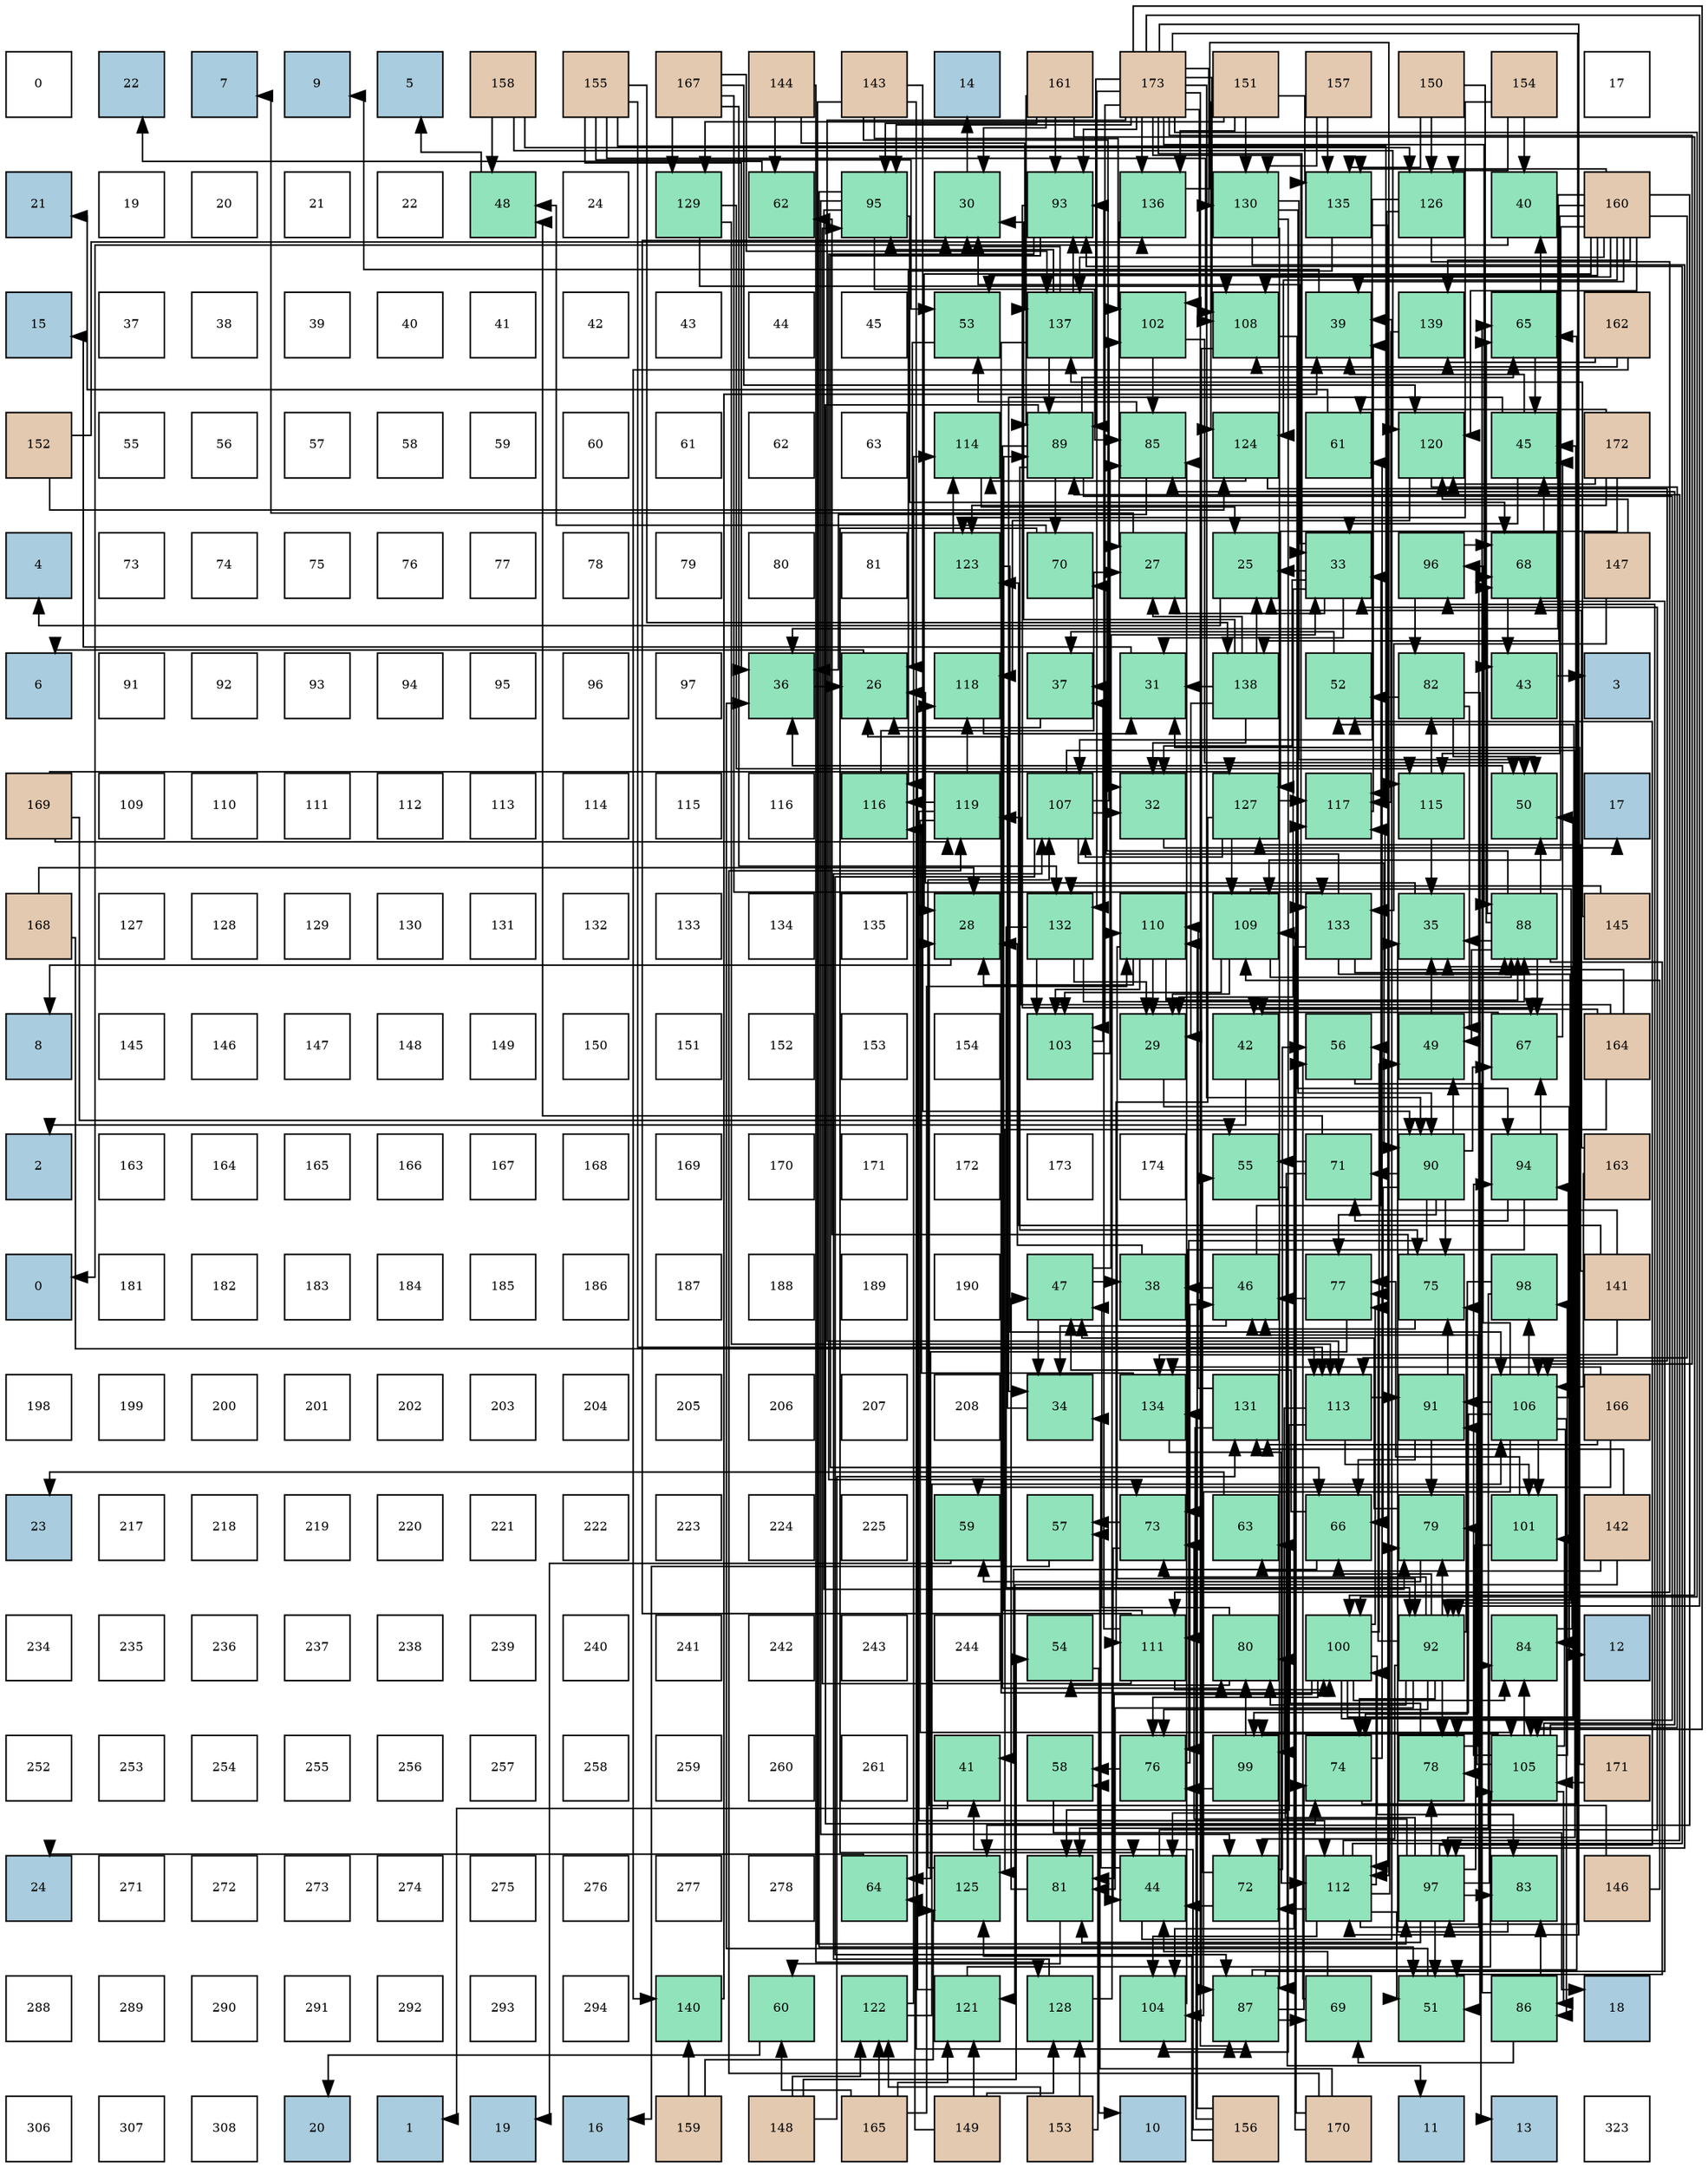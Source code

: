 digraph layout{
 rankdir=TB;
 splines=ortho;
 node [style=filled shape=square fixedsize=true width=0.6];
0[label="0", fontsize=8, fillcolor="#ffffff"];
1[label="22", fontsize=8, fillcolor="#a9ccde"];
2[label="7", fontsize=8, fillcolor="#a9ccde"];
3[label="9", fontsize=8, fillcolor="#a9ccde"];
4[label="5", fontsize=8, fillcolor="#a9ccde"];
5[label="158", fontsize=8, fillcolor="#e3c9af"];
6[label="155", fontsize=8, fillcolor="#e3c9af"];
7[label="167", fontsize=8, fillcolor="#e3c9af"];
8[label="144", fontsize=8, fillcolor="#e3c9af"];
9[label="143", fontsize=8, fillcolor="#e3c9af"];
10[label="14", fontsize=8, fillcolor="#a9ccde"];
11[label="161", fontsize=8, fillcolor="#e3c9af"];
12[label="173", fontsize=8, fillcolor="#e3c9af"];
13[label="151", fontsize=8, fillcolor="#e3c9af"];
14[label="157", fontsize=8, fillcolor="#e3c9af"];
15[label="150", fontsize=8, fillcolor="#e3c9af"];
16[label="154", fontsize=8, fillcolor="#e3c9af"];
17[label="17", fontsize=8, fillcolor="#ffffff"];
18[label="21", fontsize=8, fillcolor="#a9ccde"];
19[label="19", fontsize=8, fillcolor="#ffffff"];
20[label="20", fontsize=8, fillcolor="#ffffff"];
21[label="21", fontsize=8, fillcolor="#ffffff"];
22[label="22", fontsize=8, fillcolor="#ffffff"];
23[label="48", fontsize=8, fillcolor="#91e3bb"];
24[label="24", fontsize=8, fillcolor="#ffffff"];
25[label="129", fontsize=8, fillcolor="#91e3bb"];
26[label="62", fontsize=8, fillcolor="#91e3bb"];
27[label="95", fontsize=8, fillcolor="#91e3bb"];
28[label="30", fontsize=8, fillcolor="#91e3bb"];
29[label="93", fontsize=8, fillcolor="#91e3bb"];
30[label="136", fontsize=8, fillcolor="#91e3bb"];
31[label="130", fontsize=8, fillcolor="#91e3bb"];
32[label="135", fontsize=8, fillcolor="#91e3bb"];
33[label="126", fontsize=8, fillcolor="#91e3bb"];
34[label="40", fontsize=8, fillcolor="#91e3bb"];
35[label="160", fontsize=8, fillcolor="#e3c9af"];
36[label="15", fontsize=8, fillcolor="#a9ccde"];
37[label="37", fontsize=8, fillcolor="#ffffff"];
38[label="38", fontsize=8, fillcolor="#ffffff"];
39[label="39", fontsize=8, fillcolor="#ffffff"];
40[label="40", fontsize=8, fillcolor="#ffffff"];
41[label="41", fontsize=8, fillcolor="#ffffff"];
42[label="42", fontsize=8, fillcolor="#ffffff"];
43[label="43", fontsize=8, fillcolor="#ffffff"];
44[label="44", fontsize=8, fillcolor="#ffffff"];
45[label="45", fontsize=8, fillcolor="#ffffff"];
46[label="53", fontsize=8, fillcolor="#91e3bb"];
47[label="137", fontsize=8, fillcolor="#91e3bb"];
48[label="102", fontsize=8, fillcolor="#91e3bb"];
49[label="108", fontsize=8, fillcolor="#91e3bb"];
50[label="39", fontsize=8, fillcolor="#91e3bb"];
51[label="139", fontsize=8, fillcolor="#91e3bb"];
52[label="65", fontsize=8, fillcolor="#91e3bb"];
53[label="162", fontsize=8, fillcolor="#e3c9af"];
54[label="152", fontsize=8, fillcolor="#e3c9af"];
55[label="55", fontsize=8, fillcolor="#ffffff"];
56[label="56", fontsize=8, fillcolor="#ffffff"];
57[label="57", fontsize=8, fillcolor="#ffffff"];
58[label="58", fontsize=8, fillcolor="#ffffff"];
59[label="59", fontsize=8, fillcolor="#ffffff"];
60[label="60", fontsize=8, fillcolor="#ffffff"];
61[label="61", fontsize=8, fillcolor="#ffffff"];
62[label="62", fontsize=8, fillcolor="#ffffff"];
63[label="63", fontsize=8, fillcolor="#ffffff"];
64[label="114", fontsize=8, fillcolor="#91e3bb"];
65[label="89", fontsize=8, fillcolor="#91e3bb"];
66[label="85", fontsize=8, fillcolor="#91e3bb"];
67[label="124", fontsize=8, fillcolor="#91e3bb"];
68[label="61", fontsize=8, fillcolor="#91e3bb"];
69[label="120", fontsize=8, fillcolor="#91e3bb"];
70[label="45", fontsize=8, fillcolor="#91e3bb"];
71[label="172", fontsize=8, fillcolor="#e3c9af"];
72[label="4", fontsize=8, fillcolor="#a9ccde"];
73[label="73", fontsize=8, fillcolor="#ffffff"];
74[label="74", fontsize=8, fillcolor="#ffffff"];
75[label="75", fontsize=8, fillcolor="#ffffff"];
76[label="76", fontsize=8, fillcolor="#ffffff"];
77[label="77", fontsize=8, fillcolor="#ffffff"];
78[label="78", fontsize=8, fillcolor="#ffffff"];
79[label="79", fontsize=8, fillcolor="#ffffff"];
80[label="80", fontsize=8, fillcolor="#ffffff"];
81[label="81", fontsize=8, fillcolor="#ffffff"];
82[label="123", fontsize=8, fillcolor="#91e3bb"];
83[label="70", fontsize=8, fillcolor="#91e3bb"];
84[label="27", fontsize=8, fillcolor="#91e3bb"];
85[label="25", fontsize=8, fillcolor="#91e3bb"];
86[label="33", fontsize=8, fillcolor="#91e3bb"];
87[label="96", fontsize=8, fillcolor="#91e3bb"];
88[label="68", fontsize=8, fillcolor="#91e3bb"];
89[label="147", fontsize=8, fillcolor="#e3c9af"];
90[label="6", fontsize=8, fillcolor="#a9ccde"];
91[label="91", fontsize=8, fillcolor="#ffffff"];
92[label="92", fontsize=8, fillcolor="#ffffff"];
93[label="93", fontsize=8, fillcolor="#ffffff"];
94[label="94", fontsize=8, fillcolor="#ffffff"];
95[label="95", fontsize=8, fillcolor="#ffffff"];
96[label="96", fontsize=8, fillcolor="#ffffff"];
97[label="97", fontsize=8, fillcolor="#ffffff"];
98[label="36", fontsize=8, fillcolor="#91e3bb"];
99[label="26", fontsize=8, fillcolor="#91e3bb"];
100[label="118", fontsize=8, fillcolor="#91e3bb"];
101[label="37", fontsize=8, fillcolor="#91e3bb"];
102[label="31", fontsize=8, fillcolor="#91e3bb"];
103[label="138", fontsize=8, fillcolor="#91e3bb"];
104[label="52", fontsize=8, fillcolor="#91e3bb"];
105[label="82", fontsize=8, fillcolor="#91e3bb"];
106[label="43", fontsize=8, fillcolor="#91e3bb"];
107[label="3", fontsize=8, fillcolor="#a9ccde"];
108[label="169", fontsize=8, fillcolor="#e3c9af"];
109[label="109", fontsize=8, fillcolor="#ffffff"];
110[label="110", fontsize=8, fillcolor="#ffffff"];
111[label="111", fontsize=8, fillcolor="#ffffff"];
112[label="112", fontsize=8, fillcolor="#ffffff"];
113[label="113", fontsize=8, fillcolor="#ffffff"];
114[label="114", fontsize=8, fillcolor="#ffffff"];
115[label="115", fontsize=8, fillcolor="#ffffff"];
116[label="116", fontsize=8, fillcolor="#ffffff"];
117[label="116", fontsize=8, fillcolor="#91e3bb"];
118[label="119", fontsize=8, fillcolor="#91e3bb"];
119[label="107", fontsize=8, fillcolor="#91e3bb"];
120[label="32", fontsize=8, fillcolor="#91e3bb"];
121[label="127", fontsize=8, fillcolor="#91e3bb"];
122[label="117", fontsize=8, fillcolor="#91e3bb"];
123[label="115", fontsize=8, fillcolor="#91e3bb"];
124[label="50", fontsize=8, fillcolor="#91e3bb"];
125[label="17", fontsize=8, fillcolor="#a9ccde"];
126[label="168", fontsize=8, fillcolor="#e3c9af"];
127[label="127", fontsize=8, fillcolor="#ffffff"];
128[label="128", fontsize=8, fillcolor="#ffffff"];
129[label="129", fontsize=8, fillcolor="#ffffff"];
130[label="130", fontsize=8, fillcolor="#ffffff"];
131[label="131", fontsize=8, fillcolor="#ffffff"];
132[label="132", fontsize=8, fillcolor="#ffffff"];
133[label="133", fontsize=8, fillcolor="#ffffff"];
134[label="134", fontsize=8, fillcolor="#ffffff"];
135[label="135", fontsize=8, fillcolor="#ffffff"];
136[label="28", fontsize=8, fillcolor="#91e3bb"];
137[label="132", fontsize=8, fillcolor="#91e3bb"];
138[label="110", fontsize=8, fillcolor="#91e3bb"];
139[label="109", fontsize=8, fillcolor="#91e3bb"];
140[label="133", fontsize=8, fillcolor="#91e3bb"];
141[label="35", fontsize=8, fillcolor="#91e3bb"];
142[label="88", fontsize=8, fillcolor="#91e3bb"];
143[label="145", fontsize=8, fillcolor="#e3c9af"];
144[label="8", fontsize=8, fillcolor="#a9ccde"];
145[label="145", fontsize=8, fillcolor="#ffffff"];
146[label="146", fontsize=8, fillcolor="#ffffff"];
147[label="147", fontsize=8, fillcolor="#ffffff"];
148[label="148", fontsize=8, fillcolor="#ffffff"];
149[label="149", fontsize=8, fillcolor="#ffffff"];
150[label="150", fontsize=8, fillcolor="#ffffff"];
151[label="151", fontsize=8, fillcolor="#ffffff"];
152[label="152", fontsize=8, fillcolor="#ffffff"];
153[label="153", fontsize=8, fillcolor="#ffffff"];
154[label="154", fontsize=8, fillcolor="#ffffff"];
155[label="103", fontsize=8, fillcolor="#91e3bb"];
156[label="29", fontsize=8, fillcolor="#91e3bb"];
157[label="42", fontsize=8, fillcolor="#91e3bb"];
158[label="56", fontsize=8, fillcolor="#91e3bb"];
159[label="49", fontsize=8, fillcolor="#91e3bb"];
160[label="67", fontsize=8, fillcolor="#91e3bb"];
161[label="164", fontsize=8, fillcolor="#e3c9af"];
162[label="2", fontsize=8, fillcolor="#a9ccde"];
163[label="163", fontsize=8, fillcolor="#ffffff"];
164[label="164", fontsize=8, fillcolor="#ffffff"];
165[label="165", fontsize=8, fillcolor="#ffffff"];
166[label="166", fontsize=8, fillcolor="#ffffff"];
167[label="167", fontsize=8, fillcolor="#ffffff"];
168[label="168", fontsize=8, fillcolor="#ffffff"];
169[label="169", fontsize=8, fillcolor="#ffffff"];
170[label="170", fontsize=8, fillcolor="#ffffff"];
171[label="171", fontsize=8, fillcolor="#ffffff"];
172[label="172", fontsize=8, fillcolor="#ffffff"];
173[label="173", fontsize=8, fillcolor="#ffffff"];
174[label="174", fontsize=8, fillcolor="#ffffff"];
175[label="55", fontsize=8, fillcolor="#91e3bb"];
176[label="71", fontsize=8, fillcolor="#91e3bb"];
177[label="90", fontsize=8, fillcolor="#91e3bb"];
178[label="94", fontsize=8, fillcolor="#91e3bb"];
179[label="163", fontsize=8, fillcolor="#e3c9af"];
180[label="0", fontsize=8, fillcolor="#a9ccde"];
181[label="181", fontsize=8, fillcolor="#ffffff"];
182[label="182", fontsize=8, fillcolor="#ffffff"];
183[label="183", fontsize=8, fillcolor="#ffffff"];
184[label="184", fontsize=8, fillcolor="#ffffff"];
185[label="185", fontsize=8, fillcolor="#ffffff"];
186[label="186", fontsize=8, fillcolor="#ffffff"];
187[label="187", fontsize=8, fillcolor="#ffffff"];
188[label="188", fontsize=8, fillcolor="#ffffff"];
189[label="189", fontsize=8, fillcolor="#ffffff"];
190[label="190", fontsize=8, fillcolor="#ffffff"];
191[label="47", fontsize=8, fillcolor="#91e3bb"];
192[label="38", fontsize=8, fillcolor="#91e3bb"];
193[label="46", fontsize=8, fillcolor="#91e3bb"];
194[label="77", fontsize=8, fillcolor="#91e3bb"];
195[label="75", fontsize=8, fillcolor="#91e3bb"];
196[label="98", fontsize=8, fillcolor="#91e3bb"];
197[label="141", fontsize=8, fillcolor="#e3c9af"];
198[label="198", fontsize=8, fillcolor="#ffffff"];
199[label="199", fontsize=8, fillcolor="#ffffff"];
200[label="200", fontsize=8, fillcolor="#ffffff"];
201[label="201", fontsize=8, fillcolor="#ffffff"];
202[label="202", fontsize=8, fillcolor="#ffffff"];
203[label="203", fontsize=8, fillcolor="#ffffff"];
204[label="204", fontsize=8, fillcolor="#ffffff"];
205[label="205", fontsize=8, fillcolor="#ffffff"];
206[label="206", fontsize=8, fillcolor="#ffffff"];
207[label="207", fontsize=8, fillcolor="#ffffff"];
208[label="208", fontsize=8, fillcolor="#ffffff"];
209[label="34", fontsize=8, fillcolor="#91e3bb"];
210[label="134", fontsize=8, fillcolor="#91e3bb"];
211[label="131", fontsize=8, fillcolor="#91e3bb"];
212[label="113", fontsize=8, fillcolor="#91e3bb"];
213[label="91", fontsize=8, fillcolor="#91e3bb"];
214[label="106", fontsize=8, fillcolor="#91e3bb"];
215[label="166", fontsize=8, fillcolor="#e3c9af"];
216[label="23", fontsize=8, fillcolor="#a9ccde"];
217[label="217", fontsize=8, fillcolor="#ffffff"];
218[label="218", fontsize=8, fillcolor="#ffffff"];
219[label="219", fontsize=8, fillcolor="#ffffff"];
220[label="220", fontsize=8, fillcolor="#ffffff"];
221[label="221", fontsize=8, fillcolor="#ffffff"];
222[label="222", fontsize=8, fillcolor="#ffffff"];
223[label="223", fontsize=8, fillcolor="#ffffff"];
224[label="224", fontsize=8, fillcolor="#ffffff"];
225[label="225", fontsize=8, fillcolor="#ffffff"];
226[label="59", fontsize=8, fillcolor="#91e3bb"];
227[label="57", fontsize=8, fillcolor="#91e3bb"];
228[label="73", fontsize=8, fillcolor="#91e3bb"];
229[label="63", fontsize=8, fillcolor="#91e3bb"];
230[label="66", fontsize=8, fillcolor="#91e3bb"];
231[label="79", fontsize=8, fillcolor="#91e3bb"];
232[label="101", fontsize=8, fillcolor="#91e3bb"];
233[label="142", fontsize=8, fillcolor="#e3c9af"];
234[label="234", fontsize=8, fillcolor="#ffffff"];
235[label="235", fontsize=8, fillcolor="#ffffff"];
236[label="236", fontsize=8, fillcolor="#ffffff"];
237[label="237", fontsize=8, fillcolor="#ffffff"];
238[label="238", fontsize=8, fillcolor="#ffffff"];
239[label="239", fontsize=8, fillcolor="#ffffff"];
240[label="240", fontsize=8, fillcolor="#ffffff"];
241[label="241", fontsize=8, fillcolor="#ffffff"];
242[label="242", fontsize=8, fillcolor="#ffffff"];
243[label="243", fontsize=8, fillcolor="#ffffff"];
244[label="244", fontsize=8, fillcolor="#ffffff"];
245[label="54", fontsize=8, fillcolor="#91e3bb"];
246[label="111", fontsize=8, fillcolor="#91e3bb"];
247[label="80", fontsize=8, fillcolor="#91e3bb"];
248[label="100", fontsize=8, fillcolor="#91e3bb"];
249[label="92", fontsize=8, fillcolor="#91e3bb"];
250[label="84", fontsize=8, fillcolor="#91e3bb"];
251[label="12", fontsize=8, fillcolor="#a9ccde"];
252[label="252", fontsize=8, fillcolor="#ffffff"];
253[label="253", fontsize=8, fillcolor="#ffffff"];
254[label="254", fontsize=8, fillcolor="#ffffff"];
255[label="255", fontsize=8, fillcolor="#ffffff"];
256[label="256", fontsize=8, fillcolor="#ffffff"];
257[label="257", fontsize=8, fillcolor="#ffffff"];
258[label="258", fontsize=8, fillcolor="#ffffff"];
259[label="259", fontsize=8, fillcolor="#ffffff"];
260[label="260", fontsize=8, fillcolor="#ffffff"];
261[label="261", fontsize=8, fillcolor="#ffffff"];
262[label="41", fontsize=8, fillcolor="#91e3bb"];
263[label="58", fontsize=8, fillcolor="#91e3bb"];
264[label="76", fontsize=8, fillcolor="#91e3bb"];
265[label="99", fontsize=8, fillcolor="#91e3bb"];
266[label="74", fontsize=8, fillcolor="#91e3bb"];
267[label="78", fontsize=8, fillcolor="#91e3bb"];
268[label="105", fontsize=8, fillcolor="#91e3bb"];
269[label="171", fontsize=8, fillcolor="#e3c9af"];
270[label="24", fontsize=8, fillcolor="#a9ccde"];
271[label="271", fontsize=8, fillcolor="#ffffff"];
272[label="272", fontsize=8, fillcolor="#ffffff"];
273[label="273", fontsize=8, fillcolor="#ffffff"];
274[label="274", fontsize=8, fillcolor="#ffffff"];
275[label="275", fontsize=8, fillcolor="#ffffff"];
276[label="276", fontsize=8, fillcolor="#ffffff"];
277[label="277", fontsize=8, fillcolor="#ffffff"];
278[label="278", fontsize=8, fillcolor="#ffffff"];
279[label="64", fontsize=8, fillcolor="#91e3bb"];
280[label="125", fontsize=8, fillcolor="#91e3bb"];
281[label="81", fontsize=8, fillcolor="#91e3bb"];
282[label="44", fontsize=8, fillcolor="#91e3bb"];
283[label="72", fontsize=8, fillcolor="#91e3bb"];
284[label="112", fontsize=8, fillcolor="#91e3bb"];
285[label="97", fontsize=8, fillcolor="#91e3bb"];
286[label="83", fontsize=8, fillcolor="#91e3bb"];
287[label="146", fontsize=8, fillcolor="#e3c9af"];
288[label="288", fontsize=8, fillcolor="#ffffff"];
289[label="289", fontsize=8, fillcolor="#ffffff"];
290[label="290", fontsize=8, fillcolor="#ffffff"];
291[label="291", fontsize=8, fillcolor="#ffffff"];
292[label="292", fontsize=8, fillcolor="#ffffff"];
293[label="293", fontsize=8, fillcolor="#ffffff"];
294[label="294", fontsize=8, fillcolor="#ffffff"];
295[label="140", fontsize=8, fillcolor="#91e3bb"];
296[label="60", fontsize=8, fillcolor="#91e3bb"];
297[label="122", fontsize=8, fillcolor="#91e3bb"];
298[label="121", fontsize=8, fillcolor="#91e3bb"];
299[label="128", fontsize=8, fillcolor="#91e3bb"];
300[label="104", fontsize=8, fillcolor="#91e3bb"];
301[label="87", fontsize=8, fillcolor="#91e3bb"];
302[label="69", fontsize=8, fillcolor="#91e3bb"];
303[label="51", fontsize=8, fillcolor="#91e3bb"];
304[label="86", fontsize=8, fillcolor="#91e3bb"];
305[label="18", fontsize=8, fillcolor="#a9ccde"];
306[label="306", fontsize=8, fillcolor="#ffffff"];
307[label="307", fontsize=8, fillcolor="#ffffff"];
308[label="308", fontsize=8, fillcolor="#ffffff"];
309[label="20", fontsize=8, fillcolor="#a9ccde"];
310[label="1", fontsize=8, fillcolor="#a9ccde"];
311[label="19", fontsize=8, fillcolor="#a9ccde"];
312[label="16", fontsize=8, fillcolor="#a9ccde"];
313[label="159", fontsize=8, fillcolor="#e3c9af"];
314[label="148", fontsize=8, fillcolor="#e3c9af"];
315[label="165", fontsize=8, fillcolor="#e3c9af"];
316[label="149", fontsize=8, fillcolor="#e3c9af"];
317[label="153", fontsize=8, fillcolor="#e3c9af"];
318[label="10", fontsize=8, fillcolor="#a9ccde"];
319[label="156", fontsize=8, fillcolor="#e3c9af"];
320[label="170", fontsize=8, fillcolor="#e3c9af"];
321[label="11", fontsize=8, fillcolor="#a9ccde"];
322[label="13", fontsize=8, fillcolor="#a9ccde"];
323[label="323", fontsize=8, fillcolor="#ffffff"];
edge [constraint=false, style=vis];85 -> 72;
99 -> 90;
84 -> 2;
136 -> 144;
156 -> 251;
28 -> 10;
102 -> 36;
120 -> 125;
86 -> 85;
86 -> 84;
86 -> 156;
86 -> 28;
86 -> 102;
86 -> 120;
209 -> 99;
141 -> 99;
98 -> 99;
101 -> 99;
192 -> 136;
50 -> 3;
34 -> 180;
262 -> 310;
157 -> 162;
106 -> 107;
282 -> 86;
282 -> 209;
282 -> 50;
70 -> 86;
70 -> 209;
70 -> 50;
193 -> 86;
193 -> 209;
193 -> 192;
191 -> 86;
191 -> 209;
191 -> 192;
23 -> 4;
159 -> 141;
124 -> 98;
303 -> 98;
104 -> 101;
46 -> 99;
245 -> 318;
175 -> 321;
158 -> 322;
227 -> 312;
263 -> 305;
226 -> 311;
296 -> 309;
68 -> 18;
26 -> 1;
229 -> 216;
279 -> 270;
52 -> 34;
52 -> 70;
230 -> 262;
230 -> 191;
160 -> 157;
160 -> 70;
88 -> 106;
88 -> 70;
302 -> 282;
302 -> 158;
83 -> 282;
83 -> 23;
176 -> 282;
176 -> 23;
176 -> 175;
283 -> 282;
283 -> 175;
283 -> 158;
228 -> 282;
228 -> 227;
266 -> 70;
266 -> 68;
195 -> 193;
195 -> 26;
264 -> 193;
264 -> 263;
194 -> 193;
194 -> 279;
267 -> 193;
267 -> 229;
231 -> 191;
231 -> 226;
247 -> 191;
247 -> 245;
281 -> 191;
281 -> 296;
105 -> 159;
105 -> 124;
105 -> 303;
105 -> 104;
286 -> 141;
250 -> 141;
66 -> 98;
66 -> 46;
304 -> 52;
304 -> 302;
304 -> 286;
301 -> 52;
301 -> 88;
301 -> 302;
301 -> 266;
142 -> 141;
142 -> 159;
142 -> 124;
142 -> 303;
142 -> 52;
142 -> 160;
142 -> 88;
142 -> 83;
65 -> 52;
65 -> 83;
65 -> 266;
65 -> 195;
65 -> 267;
65 -> 247;
177 -> 159;
177 -> 230;
177 -> 160;
177 -> 176;
177 -> 195;
177 -> 264;
177 -> 194;
213 -> 230;
213 -> 195;
213 -> 231;
249 -> 230;
249 -> 283;
249 -> 228;
249 -> 266;
249 -> 195;
249 -> 264;
249 -> 194;
249 -> 267;
249 -> 231;
249 -> 247;
249 -> 281;
29 -> 230;
29 -> 160;
29 -> 228;
178 -> 160;
178 -> 176;
178 -> 228;
27 -> 303;
27 -> 88;
27 -> 283;
27 -> 231;
27 -> 66;
87 -> 88;
87 -> 105;
285 -> 303;
285 -> 104;
285 -> 228;
285 -> 267;
285 -> 231;
285 -> 247;
285 -> 281;
285 -> 286;
285 -> 250;
196 -> 266;
196 -> 281;
265 -> 264;
265 -> 247;
248 -> 159;
248 -> 124;
248 -> 104;
248 -> 264;
248 -> 194;
248 -> 281;
248 -> 286;
248 -> 250;
232 -> 194;
232 -> 267;
48 -> 124;
48 -> 66;
155 -> 101;
155 -> 66;
300 -> 66;
268 -> 250;
268 -> 66;
268 -> 304;
268 -> 213;
268 -> 178;
268 -> 87;
268 -> 196;
268 -> 265;
268 -> 232;
214 -> 250;
214 -> 304;
214 -> 213;
214 -> 178;
214 -> 87;
214 -> 196;
214 -> 265;
214 -> 232;
214 -> 300;
119 -> 120;
119 -> 301;
119 -> 177;
119 -> 285;
119 -> 48;
49 -> 301;
49 -> 178;
139 -> 156;
139 -> 142;
139 -> 249;
139 -> 155;
138 -> 136;
138 -> 156;
138 -> 142;
138 -> 249;
138 -> 155;
246 -> 28;
246 -> 65;
246 -> 29;
246 -> 27;
246 -> 248;
284 -> 303;
284 -> 88;
284 -> 283;
284 -> 231;
284 -> 65;
284 -> 29;
284 -> 248;
284 -> 300;
212 -> 281;
212 -> 213;
212 -> 265;
212 -> 232;
64 -> 85;
123 -> 141;
123 -> 105;
117 -> 84;
122 -> 50;
100 -> 102;
118 -> 268;
118 -> 284;
118 -> 117;
118 -> 100;
69 -> 268;
69 -> 100;
298 -> 268;
298 -> 100;
297 -> 214;
297 -> 64;
82 -> 214;
82 -> 64;
67 -> 214;
67 -> 64;
280 -> 119;
33 -> 119;
33 -> 246;
33 -> 122;
121 -> 119;
121 -> 139;
121 -> 246;
121 -> 122;
299 -> 119;
299 -> 138;
25 -> 49;
25 -> 212;
25 -> 123;
31 -> 124;
31 -> 301;
31 -> 177;
31 -> 285;
31 -> 300;
211 -> 138;
211 -> 246;
137 -> 156;
137 -> 142;
137 -> 249;
137 -> 155;
140 -> 101;
140 -> 142;
140 -> 249;
140 -> 300;
210 -> 284;
210 -> 117;
32 -> 284;
32 -> 117;
30 -> 84;
30 -> 284;
47 -> 28;
47 -> 65;
47 -> 29;
47 -> 27;
47 -> 248;
103 -> 85;
103 -> 84;
103 -> 156;
103 -> 28;
103 -> 102;
103 -> 120;
51 -> 122;
295 -> 50;
197 -> 158;
197 -> 82;
197 -> 121;
197 -> 210;
233 -> 229;
233 -> 298;
233 -> 211;
9 -> 120;
9 -> 301;
9 -> 177;
9 -> 285;
9 -> 48;
8 -> 26;
8 -> 299;
8 -> 47;
143 -> 137;
143 -> 47;
287 -> 136;
287 -> 139;
89 -> 69;
89 -> 140;
314 -> 245;
314 -> 297;
314 -> 211;
316 -> 279;
316 -> 298;
316 -> 299;
15 -> 106;
15 -> 33;
15 -> 32;
13 -> 67;
13 -> 25;
13 -> 31;
13 -> 32;
13 -> 30;
54 -> 67;
54 -> 30;
317 -> 263;
317 -> 297;
317 -> 299;
16 -> 34;
16 -> 82;
16 -> 33;
6 -> 98;
6 -> 46;
6 -> 49;
6 -> 212;
6 -> 123;
6 -> 103;
319 -> 262;
319 -> 138;
319 -> 280;
319 -> 210;
14 -> 31;
14 -> 32;
5 -> 23;
5 -> 69;
5 -> 33;
313 -> 280;
313 -> 295;
35 -> 136;
35 -> 98;
35 -> 50;
35 -> 46;
35 -> 49;
35 -> 139;
35 -> 212;
35 -> 123;
35 -> 69;
35 -> 67;
35 -> 280;
35 -> 32;
35 -> 47;
35 -> 103;
35 -> 51;
11 -> 28;
11 -> 65;
11 -> 29;
11 -> 27;
11 -> 248;
53 -> 49;
53 -> 51;
53 -> 295;
179 -> 85;
179 -> 214;
161 -> 157;
161 -> 122;
161 -> 118;
161 -> 280;
315 -> 296;
315 -> 138;
315 -> 298;
315 -> 297;
215 -> 226;
215 -> 211;
215 -> 210;
7 -> 69;
7 -> 25;
7 -> 137;
7 -> 140;
7 -> 47;
126 -> 136;
126 -> 212;
108 -> 175;
108 -> 118;
108 -> 121;
320 -> 227;
320 -> 139;
320 -> 122;
320 -> 118;
269 -> 102;
269 -> 268;
71 -> 68;
71 -> 69;
71 -> 82;
71 -> 121;
12 -> 86;
12 -> 301;
12 -> 142;
12 -> 65;
12 -> 177;
12 -> 249;
12 -> 29;
12 -> 27;
12 -> 285;
12 -> 248;
12 -> 48;
12 -> 155;
12 -> 268;
12 -> 214;
12 -> 49;
12 -> 284;
12 -> 212;
12 -> 31;
12 -> 137;
12 -> 140;
12 -> 30;
edge [constraint=true, style=invis];
0 -> 18 -> 36 -> 54 -> 72 -> 90 -> 108 -> 126 -> 144 -> 162 -> 180 -> 198 -> 216 -> 234 -> 252 -> 270 -> 288 -> 306;
1 -> 19 -> 37 -> 55 -> 73 -> 91 -> 109 -> 127 -> 145 -> 163 -> 181 -> 199 -> 217 -> 235 -> 253 -> 271 -> 289 -> 307;
2 -> 20 -> 38 -> 56 -> 74 -> 92 -> 110 -> 128 -> 146 -> 164 -> 182 -> 200 -> 218 -> 236 -> 254 -> 272 -> 290 -> 308;
3 -> 21 -> 39 -> 57 -> 75 -> 93 -> 111 -> 129 -> 147 -> 165 -> 183 -> 201 -> 219 -> 237 -> 255 -> 273 -> 291 -> 309;
4 -> 22 -> 40 -> 58 -> 76 -> 94 -> 112 -> 130 -> 148 -> 166 -> 184 -> 202 -> 220 -> 238 -> 256 -> 274 -> 292 -> 310;
5 -> 23 -> 41 -> 59 -> 77 -> 95 -> 113 -> 131 -> 149 -> 167 -> 185 -> 203 -> 221 -> 239 -> 257 -> 275 -> 293 -> 311;
6 -> 24 -> 42 -> 60 -> 78 -> 96 -> 114 -> 132 -> 150 -> 168 -> 186 -> 204 -> 222 -> 240 -> 258 -> 276 -> 294 -> 312;
7 -> 25 -> 43 -> 61 -> 79 -> 97 -> 115 -> 133 -> 151 -> 169 -> 187 -> 205 -> 223 -> 241 -> 259 -> 277 -> 295 -> 313;
8 -> 26 -> 44 -> 62 -> 80 -> 98 -> 116 -> 134 -> 152 -> 170 -> 188 -> 206 -> 224 -> 242 -> 260 -> 278 -> 296 -> 314;
9 -> 27 -> 45 -> 63 -> 81 -> 99 -> 117 -> 135 -> 153 -> 171 -> 189 -> 207 -> 225 -> 243 -> 261 -> 279 -> 297 -> 315;
10 -> 28 -> 46 -> 64 -> 82 -> 100 -> 118 -> 136 -> 154 -> 172 -> 190 -> 208 -> 226 -> 244 -> 262 -> 280 -> 298 -> 316;
11 -> 29 -> 47 -> 65 -> 83 -> 101 -> 119 -> 137 -> 155 -> 173 -> 191 -> 209 -> 227 -> 245 -> 263 -> 281 -> 299 -> 317;
12 -> 30 -> 48 -> 66 -> 84 -> 102 -> 120 -> 138 -> 156 -> 174 -> 192 -> 210 -> 228 -> 246 -> 264 -> 282 -> 300 -> 318;
13 -> 31 -> 49 -> 67 -> 85 -> 103 -> 121 -> 139 -> 157 -> 175 -> 193 -> 211 -> 229 -> 247 -> 265 -> 283 -> 301 -> 319;
14 -> 32 -> 50 -> 68 -> 86 -> 104 -> 122 -> 140 -> 158 -> 176 -> 194 -> 212 -> 230 -> 248 -> 266 -> 284 -> 302 -> 320;
15 -> 33 -> 51 -> 69 -> 87 -> 105 -> 123 -> 141 -> 159 -> 177 -> 195 -> 213 -> 231 -> 249 -> 267 -> 285 -> 303 -> 321;
16 -> 34 -> 52 -> 70 -> 88 -> 106 -> 124 -> 142 -> 160 -> 178 -> 196 -> 214 -> 232 -> 250 -> 268 -> 286 -> 304 -> 322;
17 -> 35 -> 53 -> 71 -> 89 -> 107 -> 125 -> 143 -> 161 -> 179 -> 197 -> 215 -> 233 -> 251 -> 269 -> 287 -> 305 -> 323;
rank = same {0 -> 1 -> 2 -> 3 -> 4 -> 5 -> 6 -> 7 -> 8 -> 9 -> 10 -> 11 -> 12 -> 13 -> 14 -> 15 -> 16 -> 17};
rank = same {18 -> 19 -> 20 -> 21 -> 22 -> 23 -> 24 -> 25 -> 26 -> 27 -> 28 -> 29 -> 30 -> 31 -> 32 -> 33 -> 34 -> 35};
rank = same {36 -> 37 -> 38 -> 39 -> 40 -> 41 -> 42 -> 43 -> 44 -> 45 -> 46 -> 47 -> 48 -> 49 -> 50 -> 51 -> 52 -> 53};
rank = same {54 -> 55 -> 56 -> 57 -> 58 -> 59 -> 60 -> 61 -> 62 -> 63 -> 64 -> 65 -> 66 -> 67 -> 68 -> 69 -> 70 -> 71};
rank = same {72 -> 73 -> 74 -> 75 -> 76 -> 77 -> 78 -> 79 -> 80 -> 81 -> 82 -> 83 -> 84 -> 85 -> 86 -> 87 -> 88 -> 89};
rank = same {90 -> 91 -> 92 -> 93 -> 94 -> 95 -> 96 -> 97 -> 98 -> 99 -> 100 -> 101 -> 102 -> 103 -> 104 -> 105 -> 106 -> 107};
rank = same {108 -> 109 -> 110 -> 111 -> 112 -> 113 -> 114 -> 115 -> 116 -> 117 -> 118 -> 119 -> 120 -> 121 -> 122 -> 123 -> 124 -> 125};
rank = same {126 -> 127 -> 128 -> 129 -> 130 -> 131 -> 132 -> 133 -> 134 -> 135 -> 136 -> 137 -> 138 -> 139 -> 140 -> 141 -> 142 -> 143};
rank = same {144 -> 145 -> 146 -> 147 -> 148 -> 149 -> 150 -> 151 -> 152 -> 153 -> 154 -> 155 -> 156 -> 157 -> 158 -> 159 -> 160 -> 161};
rank = same {162 -> 163 -> 164 -> 165 -> 166 -> 167 -> 168 -> 169 -> 170 -> 171 -> 172 -> 173 -> 174 -> 175 -> 176 -> 177 -> 178 -> 179};
rank = same {180 -> 181 -> 182 -> 183 -> 184 -> 185 -> 186 -> 187 -> 188 -> 189 -> 190 -> 191 -> 192 -> 193 -> 194 -> 195 -> 196 -> 197};
rank = same {198 -> 199 -> 200 -> 201 -> 202 -> 203 -> 204 -> 205 -> 206 -> 207 -> 208 -> 209 -> 210 -> 211 -> 212 -> 213 -> 214 -> 215};
rank = same {216 -> 217 -> 218 -> 219 -> 220 -> 221 -> 222 -> 223 -> 224 -> 225 -> 226 -> 227 -> 228 -> 229 -> 230 -> 231 -> 232 -> 233};
rank = same {234 -> 235 -> 236 -> 237 -> 238 -> 239 -> 240 -> 241 -> 242 -> 243 -> 244 -> 245 -> 246 -> 247 -> 248 -> 249 -> 250 -> 251};
rank = same {252 -> 253 -> 254 -> 255 -> 256 -> 257 -> 258 -> 259 -> 260 -> 261 -> 262 -> 263 -> 264 -> 265 -> 266 -> 267 -> 268 -> 269};
rank = same {270 -> 271 -> 272 -> 273 -> 274 -> 275 -> 276 -> 277 -> 278 -> 279 -> 280 -> 281 -> 282 -> 283 -> 284 -> 285 -> 286 -> 287};
rank = same {288 -> 289 -> 290 -> 291 -> 292 -> 293 -> 294 -> 295 -> 296 -> 297 -> 298 -> 299 -> 300 -> 301 -> 302 -> 303 -> 304 -> 305};
rank = same {306 -> 307 -> 308 -> 309 -> 310 -> 311 -> 312 -> 313 -> 314 -> 315 -> 316 -> 317 -> 318 -> 319 -> 320 -> 321 -> 322 -> 323};
}